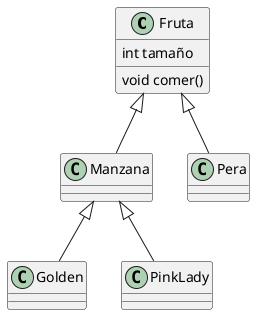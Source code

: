 @startuml Herencia
class Fruta {
    int tamaño
    void comer()
}

Fruta <|-- Manzana
Fruta <|-- Pera

Manzana <|-- Golden
Manzana <|-- PinkLady
@enduml
